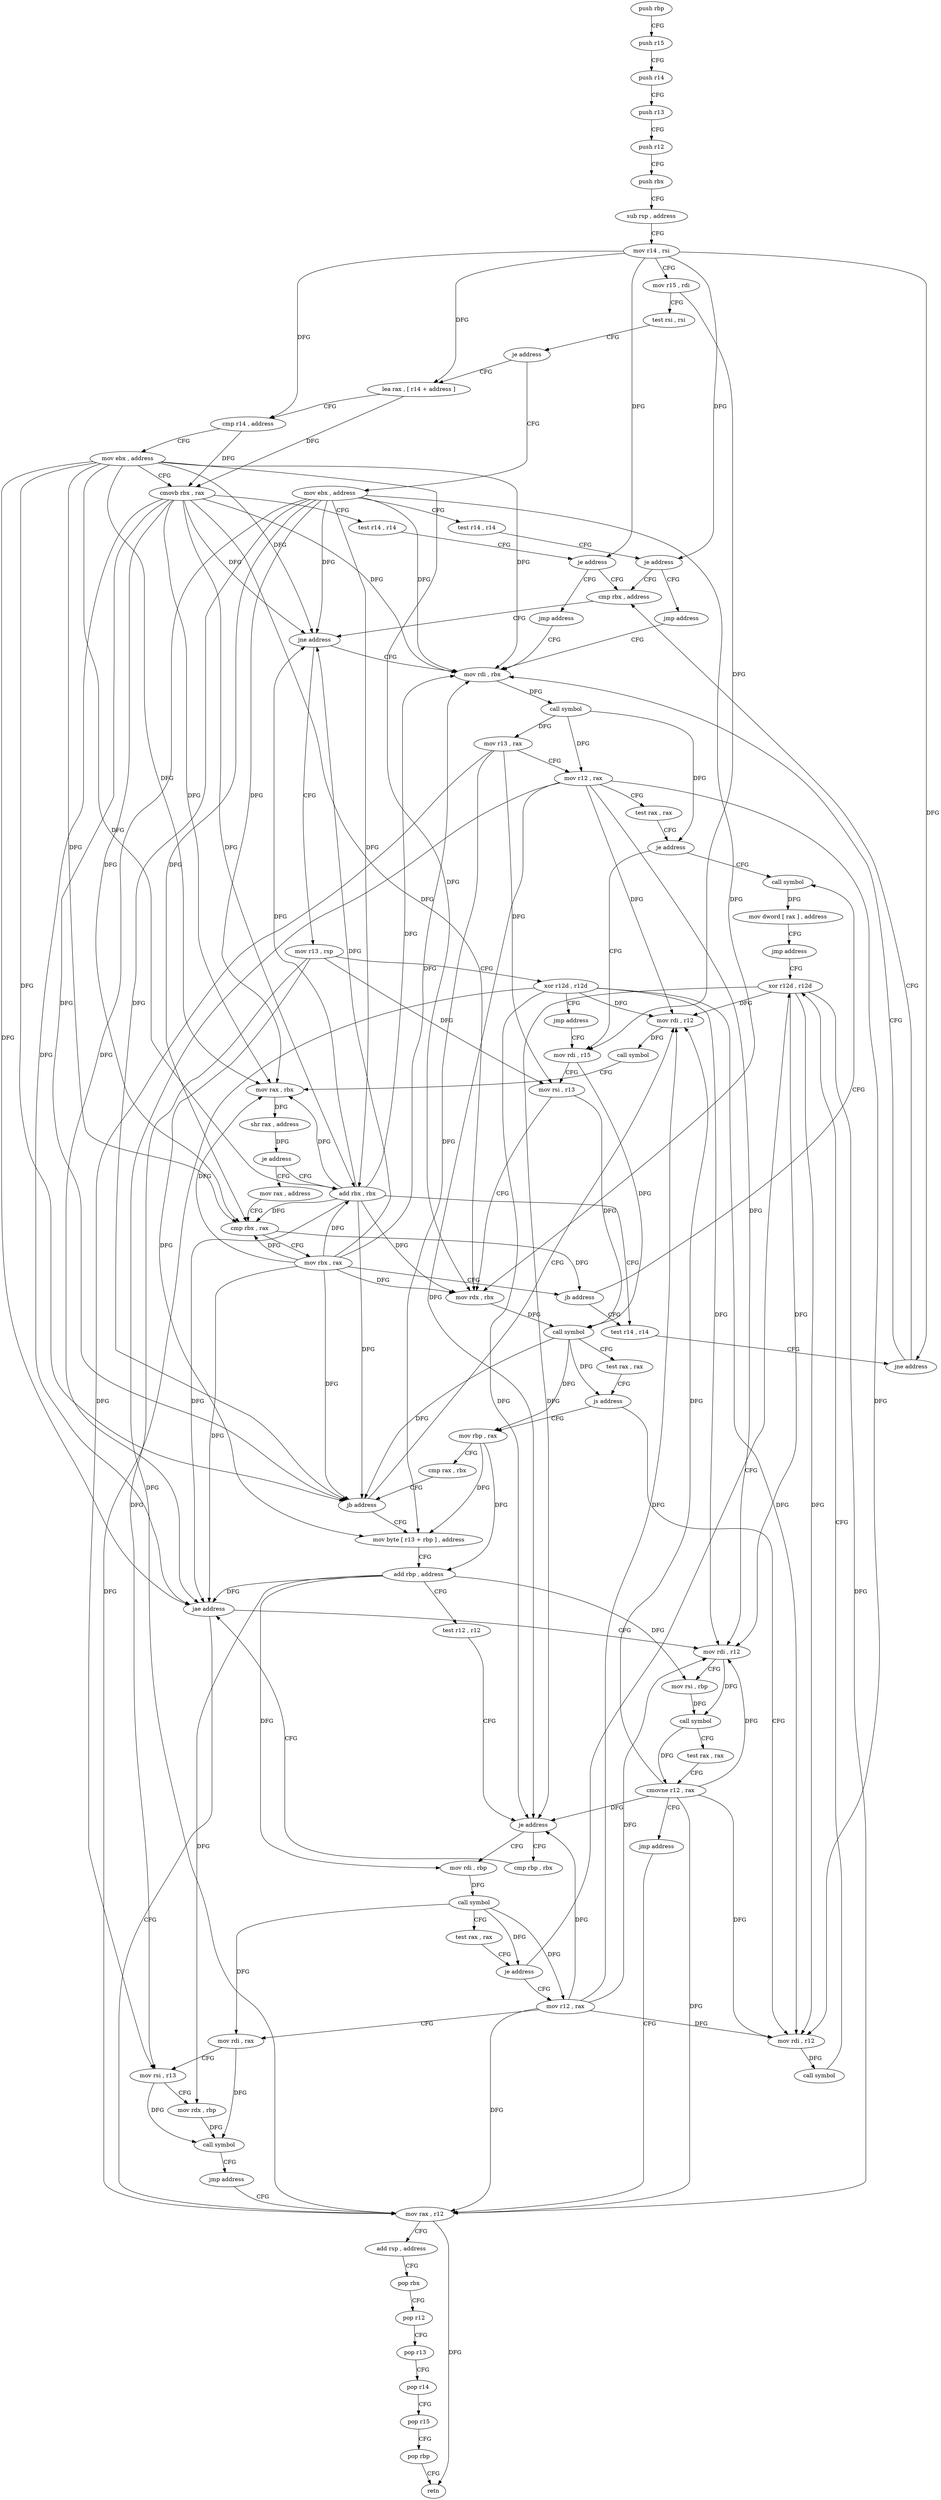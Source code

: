 digraph "func" {
"4230256" [label = "push rbp" ]
"4230257" [label = "push r15" ]
"4230259" [label = "push r14" ]
"4230261" [label = "push r13" ]
"4230263" [label = "push r12" ]
"4230265" [label = "push rbx" ]
"4230266" [label = "sub rsp , address" ]
"4230273" [label = "mov r14 , rsi" ]
"4230276" [label = "mov r15 , rdi" ]
"4230279" [label = "test rsi , rsi" ]
"4230282" [label = "je address" ]
"4230311" [label = "mov ebx , address" ]
"4230284" [label = "lea rax , [ r14 + address ]" ]
"4230316" [label = "test r14 , r14" ]
"4230319" [label = "je address" ]
"4230344" [label = "cmp rbx , address" ]
"4230321" [label = "jmp address" ]
"4230288" [label = "cmp r14 , address" ]
"4230295" [label = "mov ebx , address" ]
"4230300" [label = "cmovb rbx , rax" ]
"4230304" [label = "test r14 , r14" ]
"4230307" [label = "je address" ]
"4230309" [label = "jmp address" ]
"4230351" [label = "jne address" ]
"4230368" [label = "mov rdi , rbx" ]
"4230353" [label = "mov r13 , rsp" ]
"4230371" [label = "call symbol" ]
"4230376" [label = "mov r13 , rax" ]
"4230379" [label = "mov r12 , rax" ]
"4230382" [label = "test rax , rax" ]
"4230385" [label = "je address" ]
"4230449" [label = "call symbol" ]
"4230387" [label = "mov rdi , r15" ]
"4230356" [label = "xor r12d , r12d" ]
"4230359" [label = "jmp address" ]
"4230454" [label = "mov dword [ rax ] , address" ]
"4230460" [label = "jmp address" ]
"4230470" [label = "xor r12d , r12d" ]
"4230390" [label = "mov rsi , r13" ]
"4230393" [label = "mov rdx , rbx" ]
"4230396" [label = "call symbol" ]
"4230401" [label = "test rax , rax" ]
"4230404" [label = "js address" ]
"4230462" [label = "mov rdi , r12" ]
"4230406" [label = "mov rbp , rax" ]
"4230473" [label = "mov rax , r12" ]
"4230465" [label = "call symbol" ]
"4230409" [label = "cmp rax , rbx" ]
"4230412" [label = "jb address" ]
"4230494" [label = "mov byte [ r13 + rbp ] , address" ]
"4230414" [label = "mov rdi , r12" ]
"4230500" [label = "add rbp , address" ]
"4230504" [label = "test r12 , r12" ]
"4230507" [label = "je address" ]
"4230534" [label = "mov rdi , rbp" ]
"4230509" [label = "cmp rbp , rbx" ]
"4230417" [label = "call symbol" ]
"4230422" [label = "mov rax , rbx" ]
"4230425" [label = "shr rax , address" ]
"4230429" [label = "je address" ]
"4230336" [label = "add rbx , rbx" ]
"4230431" [label = "mov rax , address" ]
"4230537" [label = "call symbol" ]
"4230542" [label = "test rax , rax" ]
"4230545" [label = "je address" ]
"4230547" [label = "mov r12 , rax" ]
"4230512" [label = "jae address" ]
"4230514" [label = "mov rdi , r12" ]
"4230339" [label = "test r14 , r14" ]
"4230441" [label = "cmp rbx , rax" ]
"4230444" [label = "mov rbx , rax" ]
"4230447" [label = "jb address" ]
"4230550" [label = "mov rdi , rax" ]
"4230553" [label = "mov rsi , r13" ]
"4230556" [label = "mov rdx , rbp" ]
"4230559" [label = "call symbol" ]
"4230564" [label = "jmp address" ]
"4230476" [label = "add rsp , address" ]
"4230483" [label = "pop rbx" ]
"4230484" [label = "pop r12" ]
"4230486" [label = "pop r13" ]
"4230488" [label = "pop r14" ]
"4230490" [label = "pop r15" ]
"4230492" [label = "pop rbp" ]
"4230493" [label = "retn" ]
"4230517" [label = "mov rsi , rbp" ]
"4230520" [label = "call symbol" ]
"4230525" [label = "test rax , rax" ]
"4230528" [label = "cmovne r12 , rax" ]
"4230532" [label = "jmp address" ]
"4230342" [label = "jne address" ]
"4230256" -> "4230257" [ label = "CFG" ]
"4230257" -> "4230259" [ label = "CFG" ]
"4230259" -> "4230261" [ label = "CFG" ]
"4230261" -> "4230263" [ label = "CFG" ]
"4230263" -> "4230265" [ label = "CFG" ]
"4230265" -> "4230266" [ label = "CFG" ]
"4230266" -> "4230273" [ label = "CFG" ]
"4230273" -> "4230276" [ label = "CFG" ]
"4230273" -> "4230319" [ label = "DFG" ]
"4230273" -> "4230284" [ label = "DFG" ]
"4230273" -> "4230288" [ label = "DFG" ]
"4230273" -> "4230307" [ label = "DFG" ]
"4230273" -> "4230342" [ label = "DFG" ]
"4230276" -> "4230279" [ label = "CFG" ]
"4230276" -> "4230387" [ label = "DFG" ]
"4230279" -> "4230282" [ label = "CFG" ]
"4230282" -> "4230311" [ label = "CFG" ]
"4230282" -> "4230284" [ label = "CFG" ]
"4230311" -> "4230316" [ label = "CFG" ]
"4230311" -> "4230351" [ label = "DFG" ]
"4230311" -> "4230368" [ label = "DFG" ]
"4230311" -> "4230393" [ label = "DFG" ]
"4230311" -> "4230412" [ label = "DFG" ]
"4230311" -> "4230422" [ label = "DFG" ]
"4230311" -> "4230512" [ label = "DFG" ]
"4230311" -> "4230336" [ label = "DFG" ]
"4230311" -> "4230441" [ label = "DFG" ]
"4230284" -> "4230288" [ label = "CFG" ]
"4230284" -> "4230300" [ label = "DFG" ]
"4230316" -> "4230319" [ label = "CFG" ]
"4230319" -> "4230344" [ label = "CFG" ]
"4230319" -> "4230321" [ label = "CFG" ]
"4230344" -> "4230351" [ label = "CFG" ]
"4230321" -> "4230368" [ label = "CFG" ]
"4230288" -> "4230295" [ label = "CFG" ]
"4230288" -> "4230300" [ label = "DFG" ]
"4230295" -> "4230300" [ label = "CFG" ]
"4230295" -> "4230351" [ label = "DFG" ]
"4230295" -> "4230368" [ label = "DFG" ]
"4230295" -> "4230393" [ label = "DFG" ]
"4230295" -> "4230412" [ label = "DFG" ]
"4230295" -> "4230422" [ label = "DFG" ]
"4230295" -> "4230512" [ label = "DFG" ]
"4230295" -> "4230336" [ label = "DFG" ]
"4230295" -> "4230441" [ label = "DFG" ]
"4230300" -> "4230304" [ label = "CFG" ]
"4230300" -> "4230351" [ label = "DFG" ]
"4230300" -> "4230368" [ label = "DFG" ]
"4230300" -> "4230393" [ label = "DFG" ]
"4230300" -> "4230412" [ label = "DFG" ]
"4230300" -> "4230422" [ label = "DFG" ]
"4230300" -> "4230512" [ label = "DFG" ]
"4230300" -> "4230336" [ label = "DFG" ]
"4230300" -> "4230441" [ label = "DFG" ]
"4230304" -> "4230307" [ label = "CFG" ]
"4230307" -> "4230344" [ label = "CFG" ]
"4230307" -> "4230309" [ label = "CFG" ]
"4230309" -> "4230368" [ label = "CFG" ]
"4230351" -> "4230368" [ label = "CFG" ]
"4230351" -> "4230353" [ label = "CFG" ]
"4230368" -> "4230371" [ label = "DFG" ]
"4230353" -> "4230356" [ label = "CFG" ]
"4230353" -> "4230390" [ label = "DFG" ]
"4230353" -> "4230494" [ label = "DFG" ]
"4230353" -> "4230553" [ label = "DFG" ]
"4230371" -> "4230376" [ label = "DFG" ]
"4230371" -> "4230379" [ label = "DFG" ]
"4230371" -> "4230385" [ label = "DFG" ]
"4230376" -> "4230379" [ label = "CFG" ]
"4230376" -> "4230390" [ label = "DFG" ]
"4230376" -> "4230494" [ label = "DFG" ]
"4230376" -> "4230553" [ label = "DFG" ]
"4230379" -> "4230382" [ label = "CFG" ]
"4230379" -> "4230462" [ label = "DFG" ]
"4230379" -> "4230473" [ label = "DFG" ]
"4230379" -> "4230507" [ label = "DFG" ]
"4230379" -> "4230414" [ label = "DFG" ]
"4230379" -> "4230514" [ label = "DFG" ]
"4230382" -> "4230385" [ label = "CFG" ]
"4230385" -> "4230449" [ label = "CFG" ]
"4230385" -> "4230387" [ label = "CFG" ]
"4230449" -> "4230454" [ label = "DFG" ]
"4230387" -> "4230390" [ label = "CFG" ]
"4230387" -> "4230396" [ label = "DFG" ]
"4230356" -> "4230359" [ label = "CFG" ]
"4230356" -> "4230462" [ label = "DFG" ]
"4230356" -> "4230473" [ label = "DFG" ]
"4230356" -> "4230507" [ label = "DFG" ]
"4230356" -> "4230414" [ label = "DFG" ]
"4230356" -> "4230514" [ label = "DFG" ]
"4230359" -> "4230387" [ label = "CFG" ]
"4230454" -> "4230460" [ label = "CFG" ]
"4230460" -> "4230470" [ label = "CFG" ]
"4230470" -> "4230473" [ label = "DFG" ]
"4230470" -> "4230462" [ label = "DFG" ]
"4230470" -> "4230507" [ label = "DFG" ]
"4230470" -> "4230414" [ label = "DFG" ]
"4230470" -> "4230514" [ label = "DFG" ]
"4230390" -> "4230393" [ label = "CFG" ]
"4230390" -> "4230396" [ label = "DFG" ]
"4230393" -> "4230396" [ label = "DFG" ]
"4230396" -> "4230401" [ label = "CFG" ]
"4230396" -> "4230404" [ label = "DFG" ]
"4230396" -> "4230406" [ label = "DFG" ]
"4230396" -> "4230412" [ label = "DFG" ]
"4230401" -> "4230404" [ label = "CFG" ]
"4230404" -> "4230462" [ label = "CFG" ]
"4230404" -> "4230406" [ label = "CFG" ]
"4230462" -> "4230465" [ label = "DFG" ]
"4230406" -> "4230409" [ label = "CFG" ]
"4230406" -> "4230494" [ label = "DFG" ]
"4230406" -> "4230500" [ label = "DFG" ]
"4230473" -> "4230476" [ label = "CFG" ]
"4230473" -> "4230493" [ label = "DFG" ]
"4230465" -> "4230470" [ label = "CFG" ]
"4230409" -> "4230412" [ label = "CFG" ]
"4230412" -> "4230494" [ label = "CFG" ]
"4230412" -> "4230414" [ label = "CFG" ]
"4230494" -> "4230500" [ label = "CFG" ]
"4230414" -> "4230417" [ label = "DFG" ]
"4230500" -> "4230504" [ label = "CFG" ]
"4230500" -> "4230534" [ label = "DFG" ]
"4230500" -> "4230512" [ label = "DFG" ]
"4230500" -> "4230556" [ label = "DFG" ]
"4230500" -> "4230517" [ label = "DFG" ]
"4230504" -> "4230507" [ label = "CFG" ]
"4230507" -> "4230534" [ label = "CFG" ]
"4230507" -> "4230509" [ label = "CFG" ]
"4230534" -> "4230537" [ label = "DFG" ]
"4230509" -> "4230512" [ label = "CFG" ]
"4230417" -> "4230422" [ label = "CFG" ]
"4230422" -> "4230425" [ label = "DFG" ]
"4230425" -> "4230429" [ label = "DFG" ]
"4230429" -> "4230336" [ label = "CFG" ]
"4230429" -> "4230431" [ label = "CFG" ]
"4230336" -> "4230339" [ label = "CFG" ]
"4230336" -> "4230351" [ label = "DFG" ]
"4230336" -> "4230368" [ label = "DFG" ]
"4230336" -> "4230393" [ label = "DFG" ]
"4230336" -> "4230412" [ label = "DFG" ]
"4230336" -> "4230422" [ label = "DFG" ]
"4230336" -> "4230512" [ label = "DFG" ]
"4230336" -> "4230441" [ label = "DFG" ]
"4230431" -> "4230441" [ label = "CFG" ]
"4230537" -> "4230542" [ label = "CFG" ]
"4230537" -> "4230545" [ label = "DFG" ]
"4230537" -> "4230547" [ label = "DFG" ]
"4230537" -> "4230550" [ label = "DFG" ]
"4230542" -> "4230545" [ label = "CFG" ]
"4230545" -> "4230470" [ label = "CFG" ]
"4230545" -> "4230547" [ label = "CFG" ]
"4230547" -> "4230550" [ label = "CFG" ]
"4230547" -> "4230462" [ label = "DFG" ]
"4230547" -> "4230473" [ label = "DFG" ]
"4230547" -> "4230507" [ label = "DFG" ]
"4230547" -> "4230414" [ label = "DFG" ]
"4230547" -> "4230514" [ label = "DFG" ]
"4230512" -> "4230473" [ label = "CFG" ]
"4230512" -> "4230514" [ label = "CFG" ]
"4230514" -> "4230517" [ label = "CFG" ]
"4230514" -> "4230520" [ label = "DFG" ]
"4230339" -> "4230342" [ label = "CFG" ]
"4230441" -> "4230444" [ label = "CFG" ]
"4230441" -> "4230447" [ label = "DFG" ]
"4230444" -> "4230447" [ label = "CFG" ]
"4230444" -> "4230351" [ label = "DFG" ]
"4230444" -> "4230368" [ label = "DFG" ]
"4230444" -> "4230393" [ label = "DFG" ]
"4230444" -> "4230412" [ label = "DFG" ]
"4230444" -> "4230422" [ label = "DFG" ]
"4230444" -> "4230512" [ label = "DFG" ]
"4230444" -> "4230336" [ label = "DFG" ]
"4230444" -> "4230441" [ label = "DFG" ]
"4230447" -> "4230339" [ label = "CFG" ]
"4230447" -> "4230449" [ label = "CFG" ]
"4230550" -> "4230553" [ label = "CFG" ]
"4230550" -> "4230559" [ label = "DFG" ]
"4230553" -> "4230556" [ label = "CFG" ]
"4230553" -> "4230559" [ label = "DFG" ]
"4230556" -> "4230559" [ label = "DFG" ]
"4230559" -> "4230564" [ label = "CFG" ]
"4230564" -> "4230473" [ label = "CFG" ]
"4230476" -> "4230483" [ label = "CFG" ]
"4230483" -> "4230484" [ label = "CFG" ]
"4230484" -> "4230486" [ label = "CFG" ]
"4230486" -> "4230488" [ label = "CFG" ]
"4230488" -> "4230490" [ label = "CFG" ]
"4230490" -> "4230492" [ label = "CFG" ]
"4230492" -> "4230493" [ label = "CFG" ]
"4230517" -> "4230520" [ label = "DFG" ]
"4230520" -> "4230525" [ label = "CFG" ]
"4230520" -> "4230528" [ label = "DFG" ]
"4230525" -> "4230528" [ label = "CFG" ]
"4230528" -> "4230532" [ label = "CFG" ]
"4230528" -> "4230462" [ label = "DFG" ]
"4230528" -> "4230473" [ label = "DFG" ]
"4230528" -> "4230507" [ label = "DFG" ]
"4230528" -> "4230414" [ label = "DFG" ]
"4230528" -> "4230514" [ label = "DFG" ]
"4230532" -> "4230473" [ label = "CFG" ]
"4230342" -> "4230368" [ label = "CFG" ]
"4230342" -> "4230344" [ label = "CFG" ]
}
